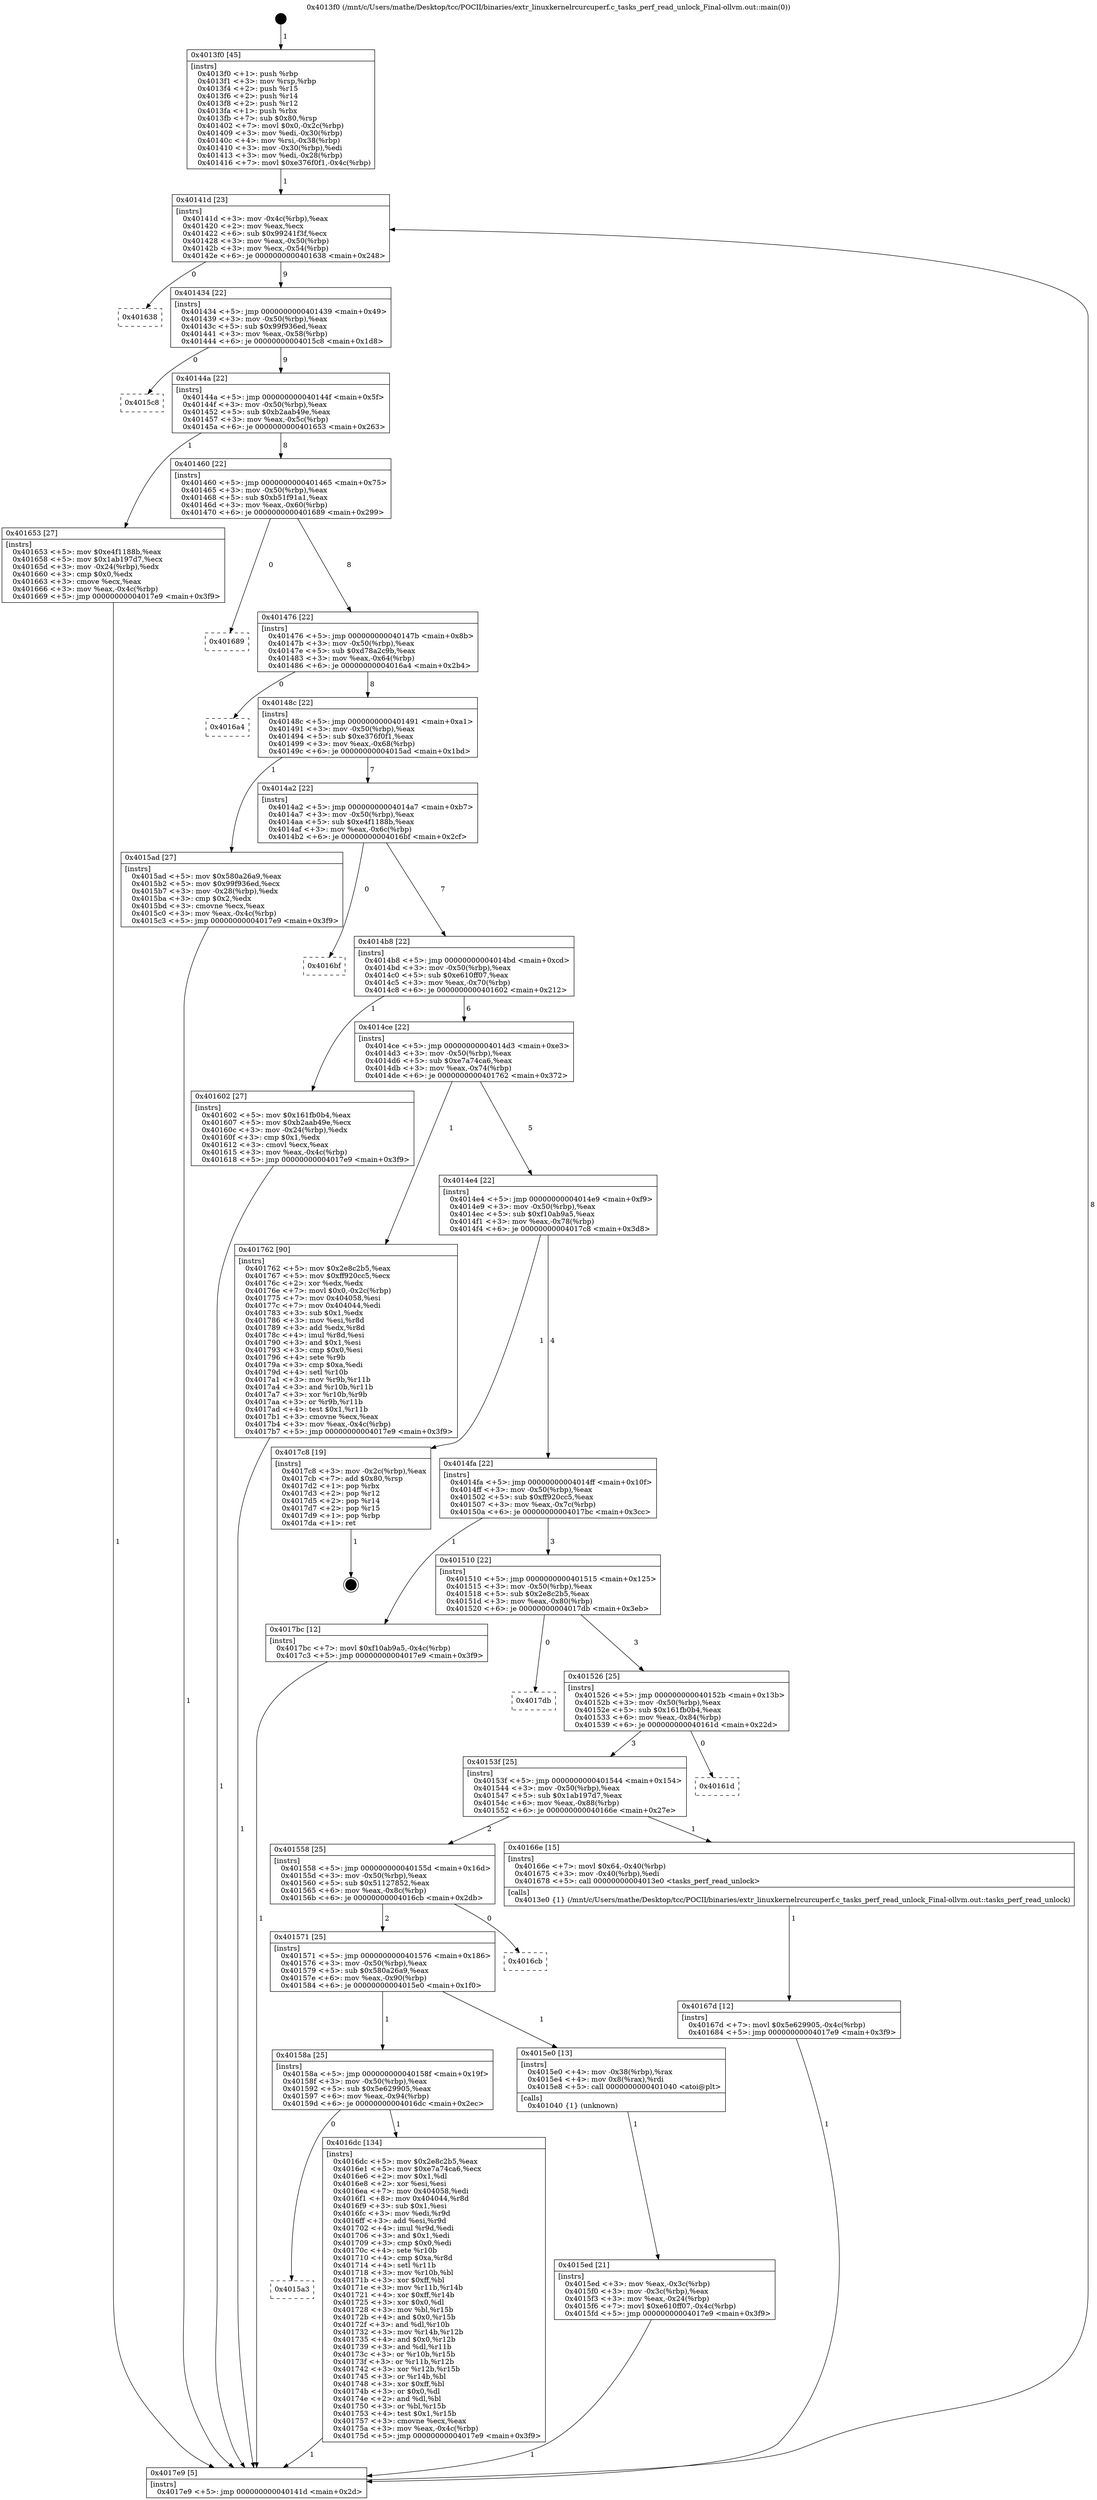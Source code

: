 digraph "0x4013f0" {
  label = "0x4013f0 (/mnt/c/Users/mathe/Desktop/tcc/POCII/binaries/extr_linuxkernelrcurcuperf.c_tasks_perf_read_unlock_Final-ollvm.out::main(0))"
  labelloc = "t"
  node[shape=record]

  Entry [label="",width=0.3,height=0.3,shape=circle,fillcolor=black,style=filled]
  "0x40141d" [label="{
     0x40141d [23]\l
     | [instrs]\l
     &nbsp;&nbsp;0x40141d \<+3\>: mov -0x4c(%rbp),%eax\l
     &nbsp;&nbsp;0x401420 \<+2\>: mov %eax,%ecx\l
     &nbsp;&nbsp;0x401422 \<+6\>: sub $0x99241f3f,%ecx\l
     &nbsp;&nbsp;0x401428 \<+3\>: mov %eax,-0x50(%rbp)\l
     &nbsp;&nbsp;0x40142b \<+3\>: mov %ecx,-0x54(%rbp)\l
     &nbsp;&nbsp;0x40142e \<+6\>: je 0000000000401638 \<main+0x248\>\l
  }"]
  "0x401638" [label="{
     0x401638\l
  }", style=dashed]
  "0x401434" [label="{
     0x401434 [22]\l
     | [instrs]\l
     &nbsp;&nbsp;0x401434 \<+5\>: jmp 0000000000401439 \<main+0x49\>\l
     &nbsp;&nbsp;0x401439 \<+3\>: mov -0x50(%rbp),%eax\l
     &nbsp;&nbsp;0x40143c \<+5\>: sub $0x99f936ed,%eax\l
     &nbsp;&nbsp;0x401441 \<+3\>: mov %eax,-0x58(%rbp)\l
     &nbsp;&nbsp;0x401444 \<+6\>: je 00000000004015c8 \<main+0x1d8\>\l
  }"]
  Exit [label="",width=0.3,height=0.3,shape=circle,fillcolor=black,style=filled,peripheries=2]
  "0x4015c8" [label="{
     0x4015c8\l
  }", style=dashed]
  "0x40144a" [label="{
     0x40144a [22]\l
     | [instrs]\l
     &nbsp;&nbsp;0x40144a \<+5\>: jmp 000000000040144f \<main+0x5f\>\l
     &nbsp;&nbsp;0x40144f \<+3\>: mov -0x50(%rbp),%eax\l
     &nbsp;&nbsp;0x401452 \<+5\>: sub $0xb2aab49e,%eax\l
     &nbsp;&nbsp;0x401457 \<+3\>: mov %eax,-0x5c(%rbp)\l
     &nbsp;&nbsp;0x40145a \<+6\>: je 0000000000401653 \<main+0x263\>\l
  }"]
  "0x4015a3" [label="{
     0x4015a3\l
  }", style=dashed]
  "0x401653" [label="{
     0x401653 [27]\l
     | [instrs]\l
     &nbsp;&nbsp;0x401653 \<+5\>: mov $0xe4f1188b,%eax\l
     &nbsp;&nbsp;0x401658 \<+5\>: mov $0x1ab197d7,%ecx\l
     &nbsp;&nbsp;0x40165d \<+3\>: mov -0x24(%rbp),%edx\l
     &nbsp;&nbsp;0x401660 \<+3\>: cmp $0x0,%edx\l
     &nbsp;&nbsp;0x401663 \<+3\>: cmove %ecx,%eax\l
     &nbsp;&nbsp;0x401666 \<+3\>: mov %eax,-0x4c(%rbp)\l
     &nbsp;&nbsp;0x401669 \<+5\>: jmp 00000000004017e9 \<main+0x3f9\>\l
  }"]
  "0x401460" [label="{
     0x401460 [22]\l
     | [instrs]\l
     &nbsp;&nbsp;0x401460 \<+5\>: jmp 0000000000401465 \<main+0x75\>\l
     &nbsp;&nbsp;0x401465 \<+3\>: mov -0x50(%rbp),%eax\l
     &nbsp;&nbsp;0x401468 \<+5\>: sub $0xb51f91a1,%eax\l
     &nbsp;&nbsp;0x40146d \<+3\>: mov %eax,-0x60(%rbp)\l
     &nbsp;&nbsp;0x401470 \<+6\>: je 0000000000401689 \<main+0x299\>\l
  }"]
  "0x4016dc" [label="{
     0x4016dc [134]\l
     | [instrs]\l
     &nbsp;&nbsp;0x4016dc \<+5\>: mov $0x2e8c2b5,%eax\l
     &nbsp;&nbsp;0x4016e1 \<+5\>: mov $0xe7a74ca6,%ecx\l
     &nbsp;&nbsp;0x4016e6 \<+2\>: mov $0x1,%dl\l
     &nbsp;&nbsp;0x4016e8 \<+2\>: xor %esi,%esi\l
     &nbsp;&nbsp;0x4016ea \<+7\>: mov 0x404058,%edi\l
     &nbsp;&nbsp;0x4016f1 \<+8\>: mov 0x404044,%r8d\l
     &nbsp;&nbsp;0x4016f9 \<+3\>: sub $0x1,%esi\l
     &nbsp;&nbsp;0x4016fc \<+3\>: mov %edi,%r9d\l
     &nbsp;&nbsp;0x4016ff \<+3\>: add %esi,%r9d\l
     &nbsp;&nbsp;0x401702 \<+4\>: imul %r9d,%edi\l
     &nbsp;&nbsp;0x401706 \<+3\>: and $0x1,%edi\l
     &nbsp;&nbsp;0x401709 \<+3\>: cmp $0x0,%edi\l
     &nbsp;&nbsp;0x40170c \<+4\>: sete %r10b\l
     &nbsp;&nbsp;0x401710 \<+4\>: cmp $0xa,%r8d\l
     &nbsp;&nbsp;0x401714 \<+4\>: setl %r11b\l
     &nbsp;&nbsp;0x401718 \<+3\>: mov %r10b,%bl\l
     &nbsp;&nbsp;0x40171b \<+3\>: xor $0xff,%bl\l
     &nbsp;&nbsp;0x40171e \<+3\>: mov %r11b,%r14b\l
     &nbsp;&nbsp;0x401721 \<+4\>: xor $0xff,%r14b\l
     &nbsp;&nbsp;0x401725 \<+3\>: xor $0x0,%dl\l
     &nbsp;&nbsp;0x401728 \<+3\>: mov %bl,%r15b\l
     &nbsp;&nbsp;0x40172b \<+4\>: and $0x0,%r15b\l
     &nbsp;&nbsp;0x40172f \<+3\>: and %dl,%r10b\l
     &nbsp;&nbsp;0x401732 \<+3\>: mov %r14b,%r12b\l
     &nbsp;&nbsp;0x401735 \<+4\>: and $0x0,%r12b\l
     &nbsp;&nbsp;0x401739 \<+3\>: and %dl,%r11b\l
     &nbsp;&nbsp;0x40173c \<+3\>: or %r10b,%r15b\l
     &nbsp;&nbsp;0x40173f \<+3\>: or %r11b,%r12b\l
     &nbsp;&nbsp;0x401742 \<+3\>: xor %r12b,%r15b\l
     &nbsp;&nbsp;0x401745 \<+3\>: or %r14b,%bl\l
     &nbsp;&nbsp;0x401748 \<+3\>: xor $0xff,%bl\l
     &nbsp;&nbsp;0x40174b \<+3\>: or $0x0,%dl\l
     &nbsp;&nbsp;0x40174e \<+2\>: and %dl,%bl\l
     &nbsp;&nbsp;0x401750 \<+3\>: or %bl,%r15b\l
     &nbsp;&nbsp;0x401753 \<+4\>: test $0x1,%r15b\l
     &nbsp;&nbsp;0x401757 \<+3\>: cmovne %ecx,%eax\l
     &nbsp;&nbsp;0x40175a \<+3\>: mov %eax,-0x4c(%rbp)\l
     &nbsp;&nbsp;0x40175d \<+5\>: jmp 00000000004017e9 \<main+0x3f9\>\l
  }"]
  "0x401689" [label="{
     0x401689\l
  }", style=dashed]
  "0x401476" [label="{
     0x401476 [22]\l
     | [instrs]\l
     &nbsp;&nbsp;0x401476 \<+5\>: jmp 000000000040147b \<main+0x8b\>\l
     &nbsp;&nbsp;0x40147b \<+3\>: mov -0x50(%rbp),%eax\l
     &nbsp;&nbsp;0x40147e \<+5\>: sub $0xd78a2c9b,%eax\l
     &nbsp;&nbsp;0x401483 \<+3\>: mov %eax,-0x64(%rbp)\l
     &nbsp;&nbsp;0x401486 \<+6\>: je 00000000004016a4 \<main+0x2b4\>\l
  }"]
  "0x40167d" [label="{
     0x40167d [12]\l
     | [instrs]\l
     &nbsp;&nbsp;0x40167d \<+7\>: movl $0x5e629905,-0x4c(%rbp)\l
     &nbsp;&nbsp;0x401684 \<+5\>: jmp 00000000004017e9 \<main+0x3f9\>\l
  }"]
  "0x4016a4" [label="{
     0x4016a4\l
  }", style=dashed]
  "0x40148c" [label="{
     0x40148c [22]\l
     | [instrs]\l
     &nbsp;&nbsp;0x40148c \<+5\>: jmp 0000000000401491 \<main+0xa1\>\l
     &nbsp;&nbsp;0x401491 \<+3\>: mov -0x50(%rbp),%eax\l
     &nbsp;&nbsp;0x401494 \<+5\>: sub $0xe376f0f1,%eax\l
     &nbsp;&nbsp;0x401499 \<+3\>: mov %eax,-0x68(%rbp)\l
     &nbsp;&nbsp;0x40149c \<+6\>: je 00000000004015ad \<main+0x1bd\>\l
  }"]
  "0x4015ed" [label="{
     0x4015ed [21]\l
     | [instrs]\l
     &nbsp;&nbsp;0x4015ed \<+3\>: mov %eax,-0x3c(%rbp)\l
     &nbsp;&nbsp;0x4015f0 \<+3\>: mov -0x3c(%rbp),%eax\l
     &nbsp;&nbsp;0x4015f3 \<+3\>: mov %eax,-0x24(%rbp)\l
     &nbsp;&nbsp;0x4015f6 \<+7\>: movl $0xe610ff07,-0x4c(%rbp)\l
     &nbsp;&nbsp;0x4015fd \<+5\>: jmp 00000000004017e9 \<main+0x3f9\>\l
  }"]
  "0x4015ad" [label="{
     0x4015ad [27]\l
     | [instrs]\l
     &nbsp;&nbsp;0x4015ad \<+5\>: mov $0x580a26a9,%eax\l
     &nbsp;&nbsp;0x4015b2 \<+5\>: mov $0x99f936ed,%ecx\l
     &nbsp;&nbsp;0x4015b7 \<+3\>: mov -0x28(%rbp),%edx\l
     &nbsp;&nbsp;0x4015ba \<+3\>: cmp $0x2,%edx\l
     &nbsp;&nbsp;0x4015bd \<+3\>: cmovne %ecx,%eax\l
     &nbsp;&nbsp;0x4015c0 \<+3\>: mov %eax,-0x4c(%rbp)\l
     &nbsp;&nbsp;0x4015c3 \<+5\>: jmp 00000000004017e9 \<main+0x3f9\>\l
  }"]
  "0x4014a2" [label="{
     0x4014a2 [22]\l
     | [instrs]\l
     &nbsp;&nbsp;0x4014a2 \<+5\>: jmp 00000000004014a7 \<main+0xb7\>\l
     &nbsp;&nbsp;0x4014a7 \<+3\>: mov -0x50(%rbp),%eax\l
     &nbsp;&nbsp;0x4014aa \<+5\>: sub $0xe4f1188b,%eax\l
     &nbsp;&nbsp;0x4014af \<+3\>: mov %eax,-0x6c(%rbp)\l
     &nbsp;&nbsp;0x4014b2 \<+6\>: je 00000000004016bf \<main+0x2cf\>\l
  }"]
  "0x4017e9" [label="{
     0x4017e9 [5]\l
     | [instrs]\l
     &nbsp;&nbsp;0x4017e9 \<+5\>: jmp 000000000040141d \<main+0x2d\>\l
  }"]
  "0x4013f0" [label="{
     0x4013f0 [45]\l
     | [instrs]\l
     &nbsp;&nbsp;0x4013f0 \<+1\>: push %rbp\l
     &nbsp;&nbsp;0x4013f1 \<+3\>: mov %rsp,%rbp\l
     &nbsp;&nbsp;0x4013f4 \<+2\>: push %r15\l
     &nbsp;&nbsp;0x4013f6 \<+2\>: push %r14\l
     &nbsp;&nbsp;0x4013f8 \<+2\>: push %r12\l
     &nbsp;&nbsp;0x4013fa \<+1\>: push %rbx\l
     &nbsp;&nbsp;0x4013fb \<+7\>: sub $0x80,%rsp\l
     &nbsp;&nbsp;0x401402 \<+7\>: movl $0x0,-0x2c(%rbp)\l
     &nbsp;&nbsp;0x401409 \<+3\>: mov %edi,-0x30(%rbp)\l
     &nbsp;&nbsp;0x40140c \<+4\>: mov %rsi,-0x38(%rbp)\l
     &nbsp;&nbsp;0x401410 \<+3\>: mov -0x30(%rbp),%edi\l
     &nbsp;&nbsp;0x401413 \<+3\>: mov %edi,-0x28(%rbp)\l
     &nbsp;&nbsp;0x401416 \<+7\>: movl $0xe376f0f1,-0x4c(%rbp)\l
  }"]
  "0x40158a" [label="{
     0x40158a [25]\l
     | [instrs]\l
     &nbsp;&nbsp;0x40158a \<+5\>: jmp 000000000040158f \<main+0x19f\>\l
     &nbsp;&nbsp;0x40158f \<+3\>: mov -0x50(%rbp),%eax\l
     &nbsp;&nbsp;0x401592 \<+5\>: sub $0x5e629905,%eax\l
     &nbsp;&nbsp;0x401597 \<+6\>: mov %eax,-0x94(%rbp)\l
     &nbsp;&nbsp;0x40159d \<+6\>: je 00000000004016dc \<main+0x2ec\>\l
  }"]
  "0x4016bf" [label="{
     0x4016bf\l
  }", style=dashed]
  "0x4014b8" [label="{
     0x4014b8 [22]\l
     | [instrs]\l
     &nbsp;&nbsp;0x4014b8 \<+5\>: jmp 00000000004014bd \<main+0xcd\>\l
     &nbsp;&nbsp;0x4014bd \<+3\>: mov -0x50(%rbp),%eax\l
     &nbsp;&nbsp;0x4014c0 \<+5\>: sub $0xe610ff07,%eax\l
     &nbsp;&nbsp;0x4014c5 \<+3\>: mov %eax,-0x70(%rbp)\l
     &nbsp;&nbsp;0x4014c8 \<+6\>: je 0000000000401602 \<main+0x212\>\l
  }"]
  "0x4015e0" [label="{
     0x4015e0 [13]\l
     | [instrs]\l
     &nbsp;&nbsp;0x4015e0 \<+4\>: mov -0x38(%rbp),%rax\l
     &nbsp;&nbsp;0x4015e4 \<+4\>: mov 0x8(%rax),%rdi\l
     &nbsp;&nbsp;0x4015e8 \<+5\>: call 0000000000401040 \<atoi@plt\>\l
     | [calls]\l
     &nbsp;&nbsp;0x401040 \{1\} (unknown)\l
  }"]
  "0x401602" [label="{
     0x401602 [27]\l
     | [instrs]\l
     &nbsp;&nbsp;0x401602 \<+5\>: mov $0x161fb0b4,%eax\l
     &nbsp;&nbsp;0x401607 \<+5\>: mov $0xb2aab49e,%ecx\l
     &nbsp;&nbsp;0x40160c \<+3\>: mov -0x24(%rbp),%edx\l
     &nbsp;&nbsp;0x40160f \<+3\>: cmp $0x1,%edx\l
     &nbsp;&nbsp;0x401612 \<+3\>: cmovl %ecx,%eax\l
     &nbsp;&nbsp;0x401615 \<+3\>: mov %eax,-0x4c(%rbp)\l
     &nbsp;&nbsp;0x401618 \<+5\>: jmp 00000000004017e9 \<main+0x3f9\>\l
  }"]
  "0x4014ce" [label="{
     0x4014ce [22]\l
     | [instrs]\l
     &nbsp;&nbsp;0x4014ce \<+5\>: jmp 00000000004014d3 \<main+0xe3\>\l
     &nbsp;&nbsp;0x4014d3 \<+3\>: mov -0x50(%rbp),%eax\l
     &nbsp;&nbsp;0x4014d6 \<+5\>: sub $0xe7a74ca6,%eax\l
     &nbsp;&nbsp;0x4014db \<+3\>: mov %eax,-0x74(%rbp)\l
     &nbsp;&nbsp;0x4014de \<+6\>: je 0000000000401762 \<main+0x372\>\l
  }"]
  "0x401571" [label="{
     0x401571 [25]\l
     | [instrs]\l
     &nbsp;&nbsp;0x401571 \<+5\>: jmp 0000000000401576 \<main+0x186\>\l
     &nbsp;&nbsp;0x401576 \<+3\>: mov -0x50(%rbp),%eax\l
     &nbsp;&nbsp;0x401579 \<+5\>: sub $0x580a26a9,%eax\l
     &nbsp;&nbsp;0x40157e \<+6\>: mov %eax,-0x90(%rbp)\l
     &nbsp;&nbsp;0x401584 \<+6\>: je 00000000004015e0 \<main+0x1f0\>\l
  }"]
  "0x401762" [label="{
     0x401762 [90]\l
     | [instrs]\l
     &nbsp;&nbsp;0x401762 \<+5\>: mov $0x2e8c2b5,%eax\l
     &nbsp;&nbsp;0x401767 \<+5\>: mov $0xff920cc5,%ecx\l
     &nbsp;&nbsp;0x40176c \<+2\>: xor %edx,%edx\l
     &nbsp;&nbsp;0x40176e \<+7\>: movl $0x0,-0x2c(%rbp)\l
     &nbsp;&nbsp;0x401775 \<+7\>: mov 0x404058,%esi\l
     &nbsp;&nbsp;0x40177c \<+7\>: mov 0x404044,%edi\l
     &nbsp;&nbsp;0x401783 \<+3\>: sub $0x1,%edx\l
     &nbsp;&nbsp;0x401786 \<+3\>: mov %esi,%r8d\l
     &nbsp;&nbsp;0x401789 \<+3\>: add %edx,%r8d\l
     &nbsp;&nbsp;0x40178c \<+4\>: imul %r8d,%esi\l
     &nbsp;&nbsp;0x401790 \<+3\>: and $0x1,%esi\l
     &nbsp;&nbsp;0x401793 \<+3\>: cmp $0x0,%esi\l
     &nbsp;&nbsp;0x401796 \<+4\>: sete %r9b\l
     &nbsp;&nbsp;0x40179a \<+3\>: cmp $0xa,%edi\l
     &nbsp;&nbsp;0x40179d \<+4\>: setl %r10b\l
     &nbsp;&nbsp;0x4017a1 \<+3\>: mov %r9b,%r11b\l
     &nbsp;&nbsp;0x4017a4 \<+3\>: and %r10b,%r11b\l
     &nbsp;&nbsp;0x4017a7 \<+3\>: xor %r10b,%r9b\l
     &nbsp;&nbsp;0x4017aa \<+3\>: or %r9b,%r11b\l
     &nbsp;&nbsp;0x4017ad \<+4\>: test $0x1,%r11b\l
     &nbsp;&nbsp;0x4017b1 \<+3\>: cmovne %ecx,%eax\l
     &nbsp;&nbsp;0x4017b4 \<+3\>: mov %eax,-0x4c(%rbp)\l
     &nbsp;&nbsp;0x4017b7 \<+5\>: jmp 00000000004017e9 \<main+0x3f9\>\l
  }"]
  "0x4014e4" [label="{
     0x4014e4 [22]\l
     | [instrs]\l
     &nbsp;&nbsp;0x4014e4 \<+5\>: jmp 00000000004014e9 \<main+0xf9\>\l
     &nbsp;&nbsp;0x4014e9 \<+3\>: mov -0x50(%rbp),%eax\l
     &nbsp;&nbsp;0x4014ec \<+5\>: sub $0xf10ab9a5,%eax\l
     &nbsp;&nbsp;0x4014f1 \<+3\>: mov %eax,-0x78(%rbp)\l
     &nbsp;&nbsp;0x4014f4 \<+6\>: je 00000000004017c8 \<main+0x3d8\>\l
  }"]
  "0x4016cb" [label="{
     0x4016cb\l
  }", style=dashed]
  "0x4017c8" [label="{
     0x4017c8 [19]\l
     | [instrs]\l
     &nbsp;&nbsp;0x4017c8 \<+3\>: mov -0x2c(%rbp),%eax\l
     &nbsp;&nbsp;0x4017cb \<+7\>: add $0x80,%rsp\l
     &nbsp;&nbsp;0x4017d2 \<+1\>: pop %rbx\l
     &nbsp;&nbsp;0x4017d3 \<+2\>: pop %r12\l
     &nbsp;&nbsp;0x4017d5 \<+2\>: pop %r14\l
     &nbsp;&nbsp;0x4017d7 \<+2\>: pop %r15\l
     &nbsp;&nbsp;0x4017d9 \<+1\>: pop %rbp\l
     &nbsp;&nbsp;0x4017da \<+1\>: ret\l
  }"]
  "0x4014fa" [label="{
     0x4014fa [22]\l
     | [instrs]\l
     &nbsp;&nbsp;0x4014fa \<+5\>: jmp 00000000004014ff \<main+0x10f\>\l
     &nbsp;&nbsp;0x4014ff \<+3\>: mov -0x50(%rbp),%eax\l
     &nbsp;&nbsp;0x401502 \<+5\>: sub $0xff920cc5,%eax\l
     &nbsp;&nbsp;0x401507 \<+3\>: mov %eax,-0x7c(%rbp)\l
     &nbsp;&nbsp;0x40150a \<+6\>: je 00000000004017bc \<main+0x3cc\>\l
  }"]
  "0x401558" [label="{
     0x401558 [25]\l
     | [instrs]\l
     &nbsp;&nbsp;0x401558 \<+5\>: jmp 000000000040155d \<main+0x16d\>\l
     &nbsp;&nbsp;0x40155d \<+3\>: mov -0x50(%rbp),%eax\l
     &nbsp;&nbsp;0x401560 \<+5\>: sub $0x51127852,%eax\l
     &nbsp;&nbsp;0x401565 \<+6\>: mov %eax,-0x8c(%rbp)\l
     &nbsp;&nbsp;0x40156b \<+6\>: je 00000000004016cb \<main+0x2db\>\l
  }"]
  "0x4017bc" [label="{
     0x4017bc [12]\l
     | [instrs]\l
     &nbsp;&nbsp;0x4017bc \<+7\>: movl $0xf10ab9a5,-0x4c(%rbp)\l
     &nbsp;&nbsp;0x4017c3 \<+5\>: jmp 00000000004017e9 \<main+0x3f9\>\l
  }"]
  "0x401510" [label="{
     0x401510 [22]\l
     | [instrs]\l
     &nbsp;&nbsp;0x401510 \<+5\>: jmp 0000000000401515 \<main+0x125\>\l
     &nbsp;&nbsp;0x401515 \<+3\>: mov -0x50(%rbp),%eax\l
     &nbsp;&nbsp;0x401518 \<+5\>: sub $0x2e8c2b5,%eax\l
     &nbsp;&nbsp;0x40151d \<+3\>: mov %eax,-0x80(%rbp)\l
     &nbsp;&nbsp;0x401520 \<+6\>: je 00000000004017db \<main+0x3eb\>\l
  }"]
  "0x40166e" [label="{
     0x40166e [15]\l
     | [instrs]\l
     &nbsp;&nbsp;0x40166e \<+7\>: movl $0x64,-0x40(%rbp)\l
     &nbsp;&nbsp;0x401675 \<+3\>: mov -0x40(%rbp),%edi\l
     &nbsp;&nbsp;0x401678 \<+5\>: call 00000000004013e0 \<tasks_perf_read_unlock\>\l
     | [calls]\l
     &nbsp;&nbsp;0x4013e0 \{1\} (/mnt/c/Users/mathe/Desktop/tcc/POCII/binaries/extr_linuxkernelrcurcuperf.c_tasks_perf_read_unlock_Final-ollvm.out::tasks_perf_read_unlock)\l
  }"]
  "0x4017db" [label="{
     0x4017db\l
  }", style=dashed]
  "0x401526" [label="{
     0x401526 [25]\l
     | [instrs]\l
     &nbsp;&nbsp;0x401526 \<+5\>: jmp 000000000040152b \<main+0x13b\>\l
     &nbsp;&nbsp;0x40152b \<+3\>: mov -0x50(%rbp),%eax\l
     &nbsp;&nbsp;0x40152e \<+5\>: sub $0x161fb0b4,%eax\l
     &nbsp;&nbsp;0x401533 \<+6\>: mov %eax,-0x84(%rbp)\l
     &nbsp;&nbsp;0x401539 \<+6\>: je 000000000040161d \<main+0x22d\>\l
  }"]
  "0x40153f" [label="{
     0x40153f [25]\l
     | [instrs]\l
     &nbsp;&nbsp;0x40153f \<+5\>: jmp 0000000000401544 \<main+0x154\>\l
     &nbsp;&nbsp;0x401544 \<+3\>: mov -0x50(%rbp),%eax\l
     &nbsp;&nbsp;0x401547 \<+5\>: sub $0x1ab197d7,%eax\l
     &nbsp;&nbsp;0x40154c \<+6\>: mov %eax,-0x88(%rbp)\l
     &nbsp;&nbsp;0x401552 \<+6\>: je 000000000040166e \<main+0x27e\>\l
  }"]
  "0x40161d" [label="{
     0x40161d\l
  }", style=dashed]
  Entry -> "0x4013f0" [label=" 1"]
  "0x40141d" -> "0x401638" [label=" 0"]
  "0x40141d" -> "0x401434" [label=" 9"]
  "0x4017c8" -> Exit [label=" 1"]
  "0x401434" -> "0x4015c8" [label=" 0"]
  "0x401434" -> "0x40144a" [label=" 9"]
  "0x4017bc" -> "0x4017e9" [label=" 1"]
  "0x40144a" -> "0x401653" [label=" 1"]
  "0x40144a" -> "0x401460" [label=" 8"]
  "0x401762" -> "0x4017e9" [label=" 1"]
  "0x401460" -> "0x401689" [label=" 0"]
  "0x401460" -> "0x401476" [label=" 8"]
  "0x4016dc" -> "0x4017e9" [label=" 1"]
  "0x401476" -> "0x4016a4" [label=" 0"]
  "0x401476" -> "0x40148c" [label=" 8"]
  "0x40158a" -> "0x4016dc" [label=" 1"]
  "0x40148c" -> "0x4015ad" [label=" 1"]
  "0x40148c" -> "0x4014a2" [label=" 7"]
  "0x4015ad" -> "0x4017e9" [label=" 1"]
  "0x4013f0" -> "0x40141d" [label=" 1"]
  "0x4017e9" -> "0x40141d" [label=" 8"]
  "0x40158a" -> "0x4015a3" [label=" 0"]
  "0x4014a2" -> "0x4016bf" [label=" 0"]
  "0x4014a2" -> "0x4014b8" [label=" 7"]
  "0x40167d" -> "0x4017e9" [label=" 1"]
  "0x4014b8" -> "0x401602" [label=" 1"]
  "0x4014b8" -> "0x4014ce" [label=" 6"]
  "0x40166e" -> "0x40167d" [label=" 1"]
  "0x4014ce" -> "0x401762" [label=" 1"]
  "0x4014ce" -> "0x4014e4" [label=" 5"]
  "0x401602" -> "0x4017e9" [label=" 1"]
  "0x4014e4" -> "0x4017c8" [label=" 1"]
  "0x4014e4" -> "0x4014fa" [label=" 4"]
  "0x4015ed" -> "0x4017e9" [label=" 1"]
  "0x4014fa" -> "0x4017bc" [label=" 1"]
  "0x4014fa" -> "0x401510" [label=" 3"]
  "0x401571" -> "0x40158a" [label=" 1"]
  "0x401510" -> "0x4017db" [label=" 0"]
  "0x401510" -> "0x401526" [label=" 3"]
  "0x401571" -> "0x4015e0" [label=" 1"]
  "0x401526" -> "0x40161d" [label=" 0"]
  "0x401526" -> "0x40153f" [label=" 3"]
  "0x401653" -> "0x4017e9" [label=" 1"]
  "0x40153f" -> "0x40166e" [label=" 1"]
  "0x40153f" -> "0x401558" [label=" 2"]
  "0x4015e0" -> "0x4015ed" [label=" 1"]
  "0x401558" -> "0x4016cb" [label=" 0"]
  "0x401558" -> "0x401571" [label=" 2"]
}
